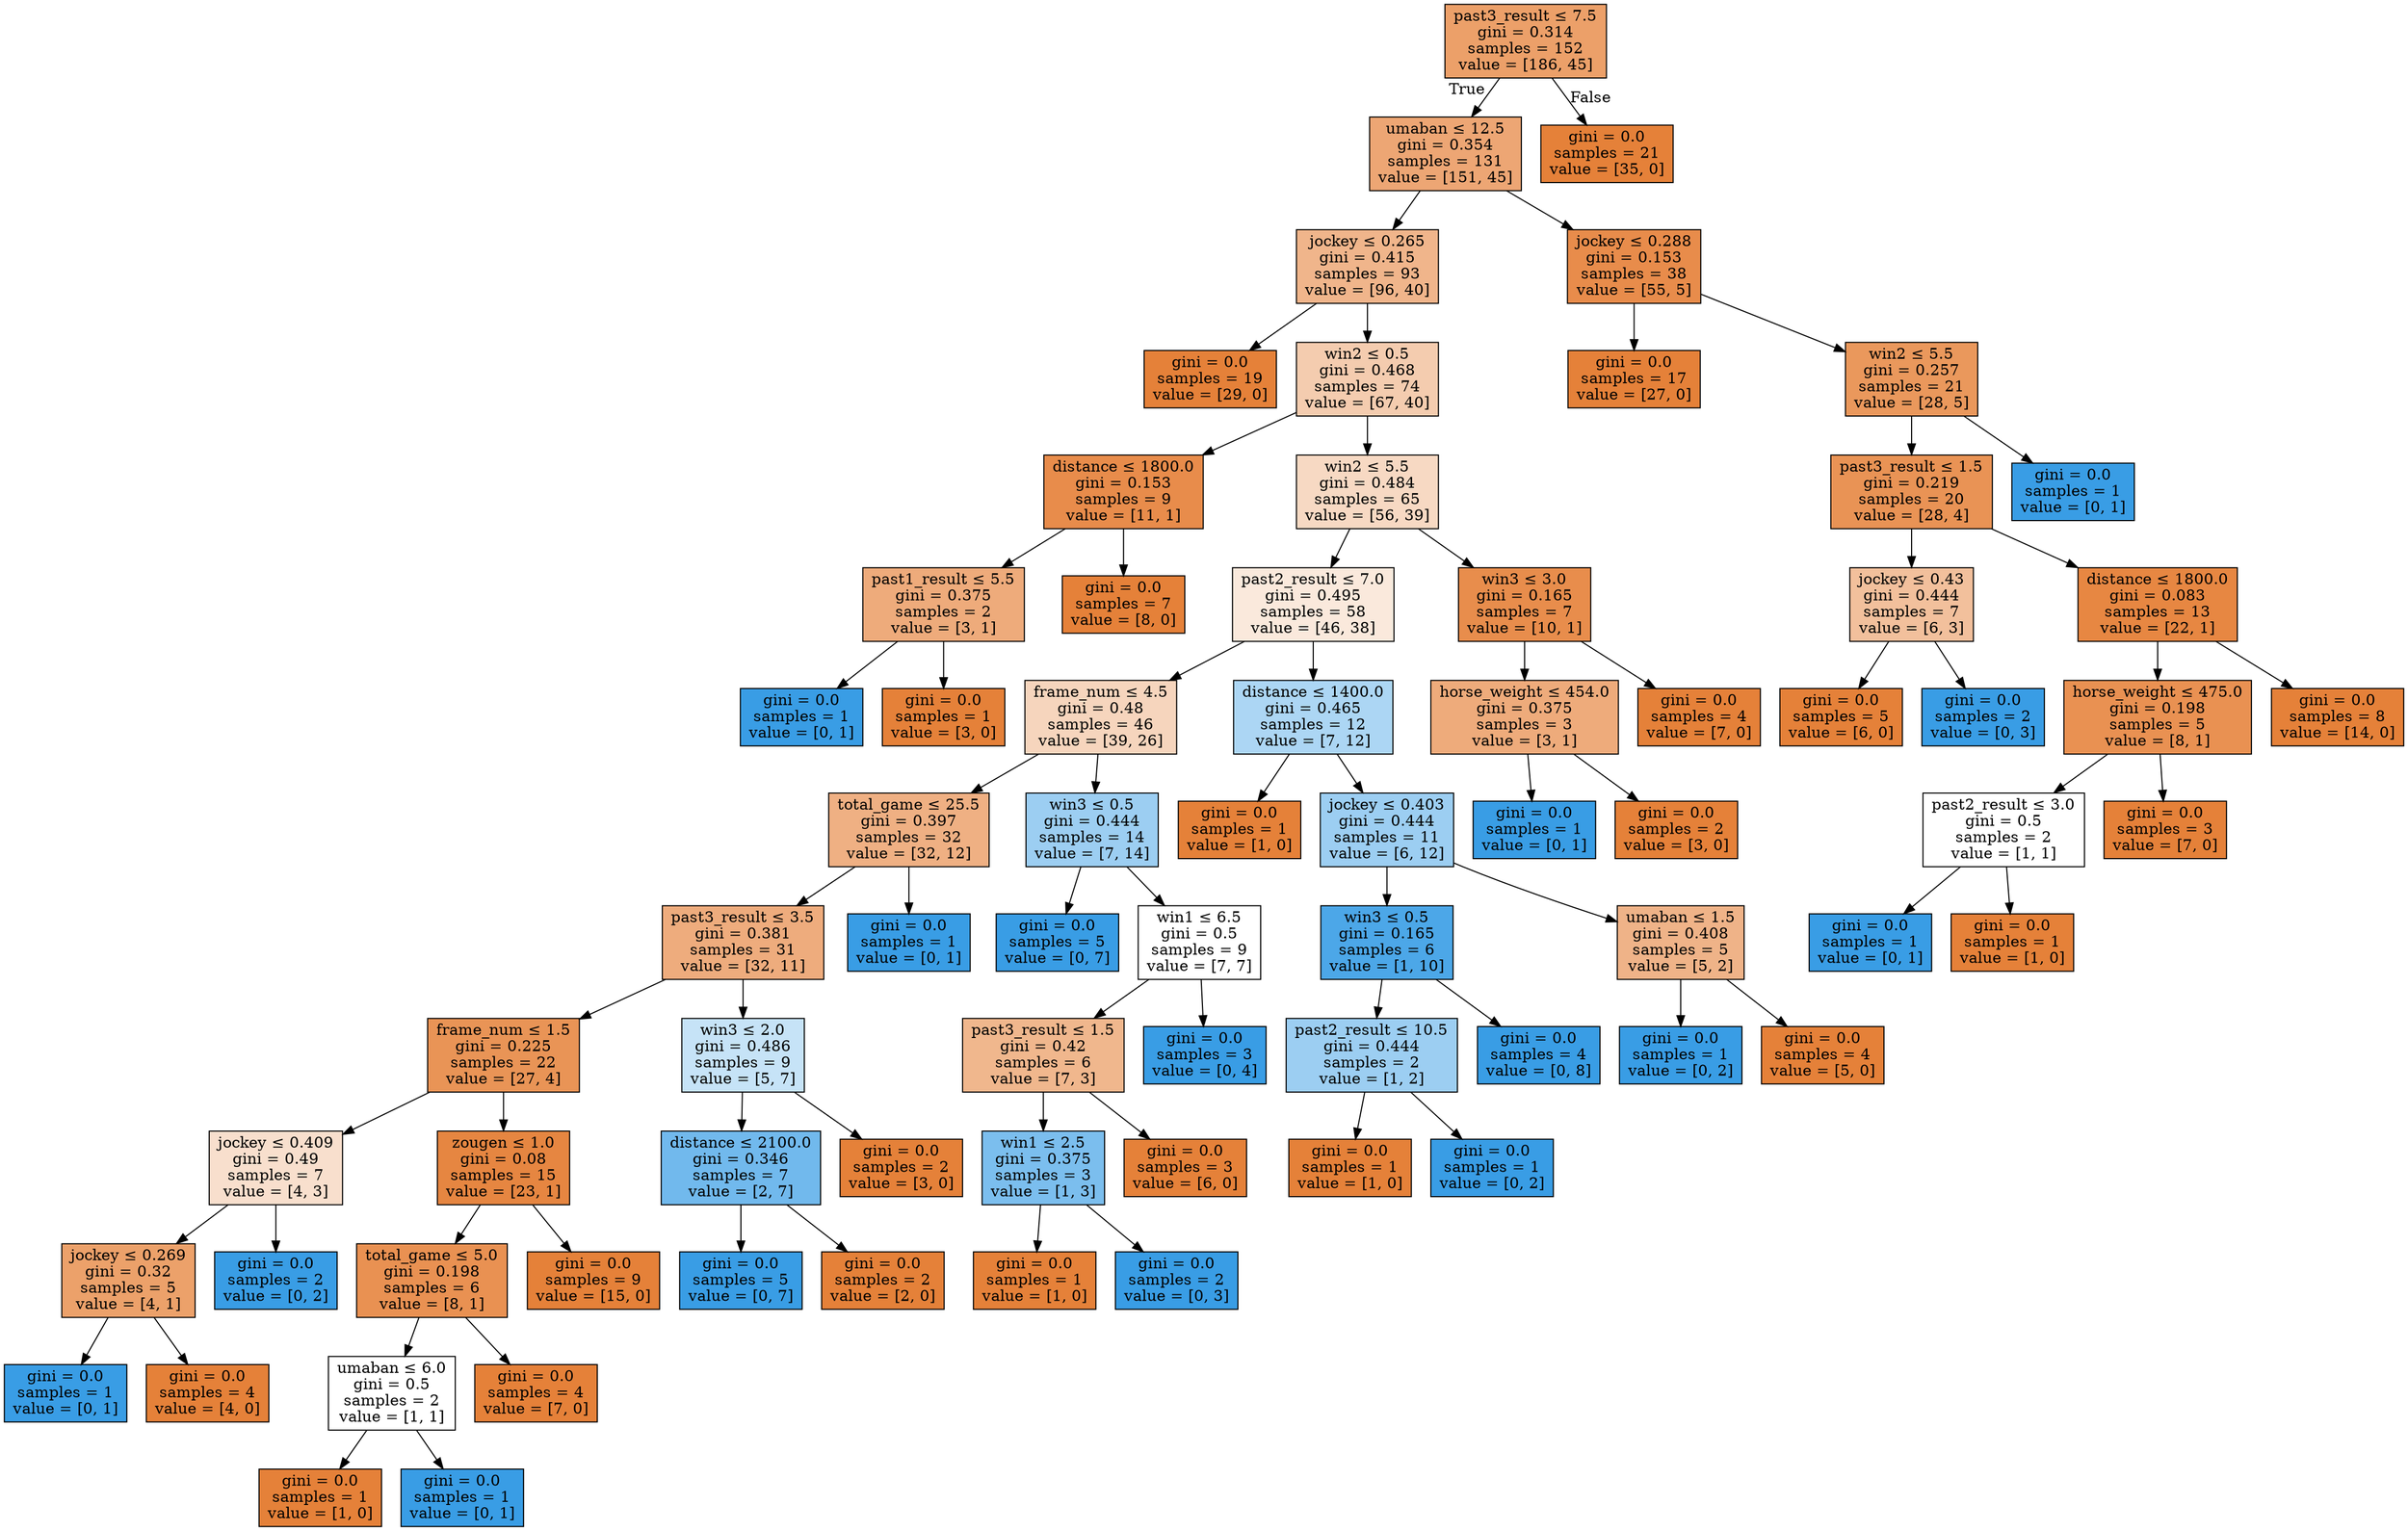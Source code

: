 digraph Tree {
node [shape=box, style="filled", color="black"] ;
0 [label=<past3_result &le; 7.5<br/>gini = 0.314<br/>samples = 152<br/>value = [186, 45]>, fillcolor="#e58139c1"] ;
1 [label=<umaban &le; 12.5<br/>gini = 0.354<br/>samples = 131<br/>value = [151, 45]>, fillcolor="#e58139b3"] ;
0 -> 1 [labeldistance=2.5, labelangle=45, headlabel="True"] ;
2 [label=<jockey &le; 0.265<br/>gini = 0.415<br/>samples = 93<br/>value = [96, 40]>, fillcolor="#e5813995"] ;
1 -> 2 ;
3 [label=<gini = 0.0<br/>samples = 19<br/>value = [29, 0]>, fillcolor="#e58139ff"] ;
2 -> 3 ;
4 [label=<win2 &le; 0.5<br/>gini = 0.468<br/>samples = 74<br/>value = [67, 40]>, fillcolor="#e5813967"] ;
2 -> 4 ;
5 [label=<distance &le; 1800.0<br/>gini = 0.153<br/>samples = 9<br/>value = [11, 1]>, fillcolor="#e58139e8"] ;
4 -> 5 ;
6 [label=<past1_result &le; 5.5<br/>gini = 0.375<br/>samples = 2<br/>value = [3, 1]>, fillcolor="#e58139aa"] ;
5 -> 6 ;
7 [label=<gini = 0.0<br/>samples = 1<br/>value = [0, 1]>, fillcolor="#399de5ff"] ;
6 -> 7 ;
8 [label=<gini = 0.0<br/>samples = 1<br/>value = [3, 0]>, fillcolor="#e58139ff"] ;
6 -> 8 ;
9 [label=<gini = 0.0<br/>samples = 7<br/>value = [8, 0]>, fillcolor="#e58139ff"] ;
5 -> 9 ;
10 [label=<win2 &le; 5.5<br/>gini = 0.484<br/>samples = 65<br/>value = [56, 39]>, fillcolor="#e581394d"] ;
4 -> 10 ;
11 [label=<past2_result &le; 7.0<br/>gini = 0.495<br/>samples = 58<br/>value = [46, 38]>, fillcolor="#e581392c"] ;
10 -> 11 ;
12 [label=<frame_num &le; 4.5<br/>gini = 0.48<br/>samples = 46<br/>value = [39, 26]>, fillcolor="#e5813955"] ;
11 -> 12 ;
13 [label=<total_game &le; 25.5<br/>gini = 0.397<br/>samples = 32<br/>value = [32, 12]>, fillcolor="#e581399f"] ;
12 -> 13 ;
14 [label=<past3_result &le; 3.5<br/>gini = 0.381<br/>samples = 31<br/>value = [32, 11]>, fillcolor="#e58139a7"] ;
13 -> 14 ;
15 [label=<frame_num &le; 1.5<br/>gini = 0.225<br/>samples = 22<br/>value = [27, 4]>, fillcolor="#e58139d9"] ;
14 -> 15 ;
16 [label=<jockey &le; 0.409<br/>gini = 0.49<br/>samples = 7<br/>value = [4, 3]>, fillcolor="#e5813940"] ;
15 -> 16 ;
17 [label=<jockey &le; 0.269<br/>gini = 0.32<br/>samples = 5<br/>value = [4, 1]>, fillcolor="#e58139bf"] ;
16 -> 17 ;
18 [label=<gini = 0.0<br/>samples = 1<br/>value = [0, 1]>, fillcolor="#399de5ff"] ;
17 -> 18 ;
19 [label=<gini = 0.0<br/>samples = 4<br/>value = [4, 0]>, fillcolor="#e58139ff"] ;
17 -> 19 ;
20 [label=<gini = 0.0<br/>samples = 2<br/>value = [0, 2]>, fillcolor="#399de5ff"] ;
16 -> 20 ;
21 [label=<zougen &le; 1.0<br/>gini = 0.08<br/>samples = 15<br/>value = [23, 1]>, fillcolor="#e58139f4"] ;
15 -> 21 ;
22 [label=<total_game &le; 5.0<br/>gini = 0.198<br/>samples = 6<br/>value = [8, 1]>, fillcolor="#e58139df"] ;
21 -> 22 ;
23 [label=<umaban &le; 6.0<br/>gini = 0.5<br/>samples = 2<br/>value = [1, 1]>, fillcolor="#e5813900"] ;
22 -> 23 ;
24 [label=<gini = 0.0<br/>samples = 1<br/>value = [1, 0]>, fillcolor="#e58139ff"] ;
23 -> 24 ;
25 [label=<gini = 0.0<br/>samples = 1<br/>value = [0, 1]>, fillcolor="#399de5ff"] ;
23 -> 25 ;
26 [label=<gini = 0.0<br/>samples = 4<br/>value = [7, 0]>, fillcolor="#e58139ff"] ;
22 -> 26 ;
27 [label=<gini = 0.0<br/>samples = 9<br/>value = [15, 0]>, fillcolor="#e58139ff"] ;
21 -> 27 ;
28 [label=<win3 &le; 2.0<br/>gini = 0.486<br/>samples = 9<br/>value = [5, 7]>, fillcolor="#399de549"] ;
14 -> 28 ;
29 [label=<distance &le; 2100.0<br/>gini = 0.346<br/>samples = 7<br/>value = [2, 7]>, fillcolor="#399de5b6"] ;
28 -> 29 ;
30 [label=<gini = 0.0<br/>samples = 5<br/>value = [0, 7]>, fillcolor="#399de5ff"] ;
29 -> 30 ;
31 [label=<gini = 0.0<br/>samples = 2<br/>value = [2, 0]>, fillcolor="#e58139ff"] ;
29 -> 31 ;
32 [label=<gini = 0.0<br/>samples = 2<br/>value = [3, 0]>, fillcolor="#e58139ff"] ;
28 -> 32 ;
33 [label=<gini = 0.0<br/>samples = 1<br/>value = [0, 1]>, fillcolor="#399de5ff"] ;
13 -> 33 ;
34 [label=<win3 &le; 0.5<br/>gini = 0.444<br/>samples = 14<br/>value = [7, 14]>, fillcolor="#399de57f"] ;
12 -> 34 ;
35 [label=<gini = 0.0<br/>samples = 5<br/>value = [0, 7]>, fillcolor="#399de5ff"] ;
34 -> 35 ;
36 [label=<win1 &le; 6.5<br/>gini = 0.5<br/>samples = 9<br/>value = [7, 7]>, fillcolor="#e5813900"] ;
34 -> 36 ;
37 [label=<past3_result &le; 1.5<br/>gini = 0.42<br/>samples = 6<br/>value = [7, 3]>, fillcolor="#e5813992"] ;
36 -> 37 ;
38 [label=<win1 &le; 2.5<br/>gini = 0.375<br/>samples = 3<br/>value = [1, 3]>, fillcolor="#399de5aa"] ;
37 -> 38 ;
39 [label=<gini = 0.0<br/>samples = 1<br/>value = [1, 0]>, fillcolor="#e58139ff"] ;
38 -> 39 ;
40 [label=<gini = 0.0<br/>samples = 2<br/>value = [0, 3]>, fillcolor="#399de5ff"] ;
38 -> 40 ;
41 [label=<gini = 0.0<br/>samples = 3<br/>value = [6, 0]>, fillcolor="#e58139ff"] ;
37 -> 41 ;
42 [label=<gini = 0.0<br/>samples = 3<br/>value = [0, 4]>, fillcolor="#399de5ff"] ;
36 -> 42 ;
43 [label=<distance &le; 1400.0<br/>gini = 0.465<br/>samples = 12<br/>value = [7, 12]>, fillcolor="#399de56a"] ;
11 -> 43 ;
44 [label=<gini = 0.0<br/>samples = 1<br/>value = [1, 0]>, fillcolor="#e58139ff"] ;
43 -> 44 ;
45 [label=<jockey &le; 0.403<br/>gini = 0.444<br/>samples = 11<br/>value = [6, 12]>, fillcolor="#399de57f"] ;
43 -> 45 ;
46 [label=<win3 &le; 0.5<br/>gini = 0.165<br/>samples = 6<br/>value = [1, 10]>, fillcolor="#399de5e6"] ;
45 -> 46 ;
47 [label=<past2_result &le; 10.5<br/>gini = 0.444<br/>samples = 2<br/>value = [1, 2]>, fillcolor="#399de57f"] ;
46 -> 47 ;
48 [label=<gini = 0.0<br/>samples = 1<br/>value = [1, 0]>, fillcolor="#e58139ff"] ;
47 -> 48 ;
49 [label=<gini = 0.0<br/>samples = 1<br/>value = [0, 2]>, fillcolor="#399de5ff"] ;
47 -> 49 ;
50 [label=<gini = 0.0<br/>samples = 4<br/>value = [0, 8]>, fillcolor="#399de5ff"] ;
46 -> 50 ;
51 [label=<umaban &le; 1.5<br/>gini = 0.408<br/>samples = 5<br/>value = [5, 2]>, fillcolor="#e5813999"] ;
45 -> 51 ;
52 [label=<gini = 0.0<br/>samples = 1<br/>value = [0, 2]>, fillcolor="#399de5ff"] ;
51 -> 52 ;
53 [label=<gini = 0.0<br/>samples = 4<br/>value = [5, 0]>, fillcolor="#e58139ff"] ;
51 -> 53 ;
54 [label=<win3 &le; 3.0<br/>gini = 0.165<br/>samples = 7<br/>value = [10, 1]>, fillcolor="#e58139e6"] ;
10 -> 54 ;
55 [label=<horse_weight &le; 454.0<br/>gini = 0.375<br/>samples = 3<br/>value = [3, 1]>, fillcolor="#e58139aa"] ;
54 -> 55 ;
56 [label=<gini = 0.0<br/>samples = 1<br/>value = [0, 1]>, fillcolor="#399de5ff"] ;
55 -> 56 ;
57 [label=<gini = 0.0<br/>samples = 2<br/>value = [3, 0]>, fillcolor="#e58139ff"] ;
55 -> 57 ;
58 [label=<gini = 0.0<br/>samples = 4<br/>value = [7, 0]>, fillcolor="#e58139ff"] ;
54 -> 58 ;
59 [label=<jockey &le; 0.288<br/>gini = 0.153<br/>samples = 38<br/>value = [55, 5]>, fillcolor="#e58139e8"] ;
1 -> 59 ;
60 [label=<gini = 0.0<br/>samples = 17<br/>value = [27, 0]>, fillcolor="#e58139ff"] ;
59 -> 60 ;
61 [label=<win2 &le; 5.5<br/>gini = 0.257<br/>samples = 21<br/>value = [28, 5]>, fillcolor="#e58139d1"] ;
59 -> 61 ;
62 [label=<past3_result &le; 1.5<br/>gini = 0.219<br/>samples = 20<br/>value = [28, 4]>, fillcolor="#e58139db"] ;
61 -> 62 ;
63 [label=<jockey &le; 0.43<br/>gini = 0.444<br/>samples = 7<br/>value = [6, 3]>, fillcolor="#e581397f"] ;
62 -> 63 ;
64 [label=<gini = 0.0<br/>samples = 5<br/>value = [6, 0]>, fillcolor="#e58139ff"] ;
63 -> 64 ;
65 [label=<gini = 0.0<br/>samples = 2<br/>value = [0, 3]>, fillcolor="#399de5ff"] ;
63 -> 65 ;
66 [label=<distance &le; 1800.0<br/>gini = 0.083<br/>samples = 13<br/>value = [22, 1]>, fillcolor="#e58139f3"] ;
62 -> 66 ;
67 [label=<horse_weight &le; 475.0<br/>gini = 0.198<br/>samples = 5<br/>value = [8, 1]>, fillcolor="#e58139df"] ;
66 -> 67 ;
68 [label=<past2_result &le; 3.0<br/>gini = 0.5<br/>samples = 2<br/>value = [1, 1]>, fillcolor="#e5813900"] ;
67 -> 68 ;
69 [label=<gini = 0.0<br/>samples = 1<br/>value = [0, 1]>, fillcolor="#399de5ff"] ;
68 -> 69 ;
70 [label=<gini = 0.0<br/>samples = 1<br/>value = [1, 0]>, fillcolor="#e58139ff"] ;
68 -> 70 ;
71 [label=<gini = 0.0<br/>samples = 3<br/>value = [7, 0]>, fillcolor="#e58139ff"] ;
67 -> 71 ;
72 [label=<gini = 0.0<br/>samples = 8<br/>value = [14, 0]>, fillcolor="#e58139ff"] ;
66 -> 72 ;
73 [label=<gini = 0.0<br/>samples = 1<br/>value = [0, 1]>, fillcolor="#399de5ff"] ;
61 -> 73 ;
74 [label=<gini = 0.0<br/>samples = 21<br/>value = [35, 0]>, fillcolor="#e58139ff"] ;
0 -> 74 [labeldistance=2.5, labelangle=-45, headlabel="False"] ;
}